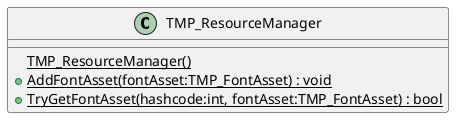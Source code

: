 @startuml
class TMP_ResourceManager {
    {static} TMP_ResourceManager()
    + {static} AddFontAsset(fontAsset:TMP_FontAsset) : void
    + {static} TryGetFontAsset(hashcode:int, fontAsset:TMP_FontAsset) : bool
}
@enduml
